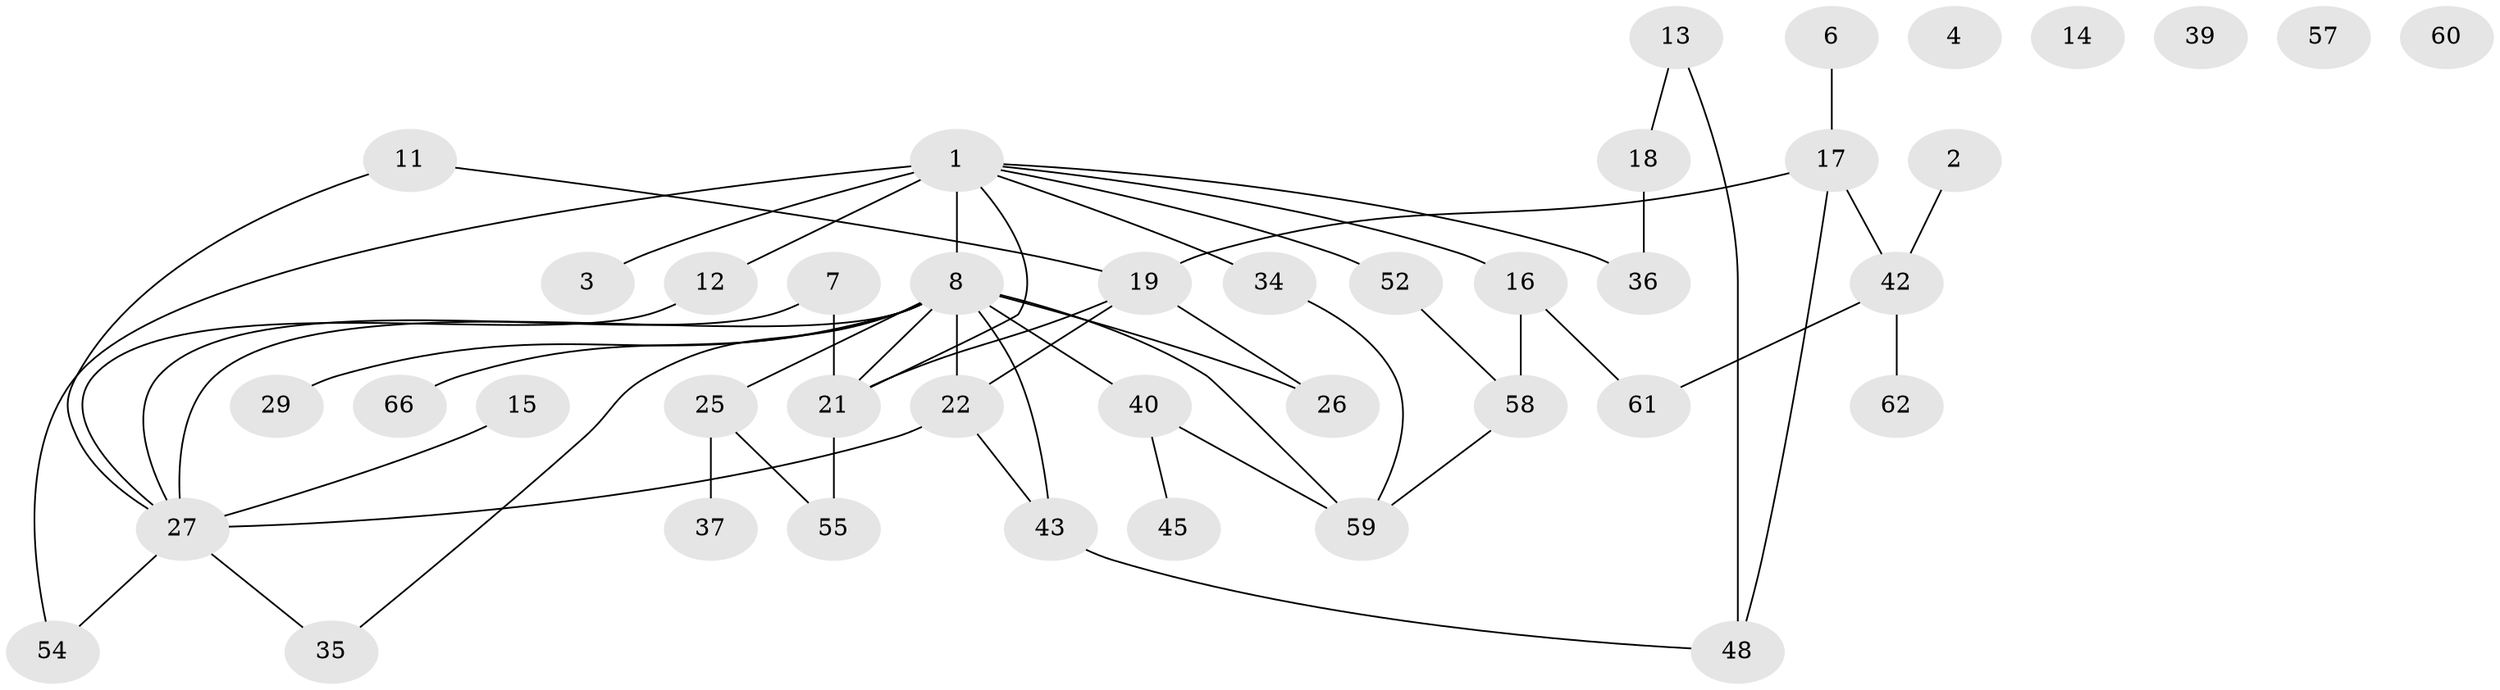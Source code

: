 // original degree distribution, {5: 0.11267605633802817, 1: 0.15492957746478872, 0: 0.07042253521126761, 2: 0.30985915492957744, 4: 0.11267605633802817, 6: 0.028169014084507043, 3: 0.2112676056338028}
// Generated by graph-tools (version 1.1) at 2025/16/03/04/25 18:16:32]
// undirected, 42 vertices, 54 edges
graph export_dot {
graph [start="1"]
  node [color=gray90,style=filled];
  1 [super="+38+41+5"];
  2;
  3;
  4;
  6;
  7;
  8 [super="+24+49+9"];
  11;
  12;
  13;
  14;
  15;
  16 [super="+20"];
  17 [super="+47+33"];
  18 [super="+23"];
  19 [super="+63+51"];
  21 [super="+44"];
  22 [super="+64"];
  25 [super="+31"];
  26;
  27 [super="+28+70+71"];
  29;
  34;
  35;
  36;
  37;
  39;
  40;
  42 [super="+50"];
  43 [super="+53"];
  45;
  48;
  52;
  54;
  55;
  57;
  58;
  59;
  60;
  61;
  62;
  66;
  1 -- 16;
  1 -- 8 [weight=5];
  1 -- 21;
  1 -- 54;
  1 -- 34;
  1 -- 3;
  1 -- 36;
  1 -- 12;
  1 -- 52;
  2 -- 42;
  6 -- 17;
  7 -- 21;
  7 -- 27;
  8 -- 40 [weight=2];
  8 -- 26 [weight=2];
  8 -- 66;
  8 -- 43 [weight=2];
  8 -- 27 [weight=2];
  8 -- 35;
  8 -- 59;
  8 -- 21;
  8 -- 22;
  8 -- 25;
  8 -- 29;
  11 -- 19;
  11 -- 27;
  12 -- 27;
  13 -- 48;
  13 -- 18;
  15 -- 27;
  16 -- 58;
  16 -- 61;
  17 -- 19;
  17 -- 48;
  17 -- 42;
  18 -- 36;
  19 -- 26;
  19 -- 21;
  19 -- 22;
  21 -- 55;
  22 -- 43;
  22 -- 27 [weight=2];
  25 -- 37;
  25 -- 55;
  27 -- 54;
  27 -- 35;
  34 -- 59;
  40 -- 45;
  40 -- 59;
  42 -- 61;
  42 -- 62;
  43 -- 48;
  52 -- 58;
  58 -- 59;
}
